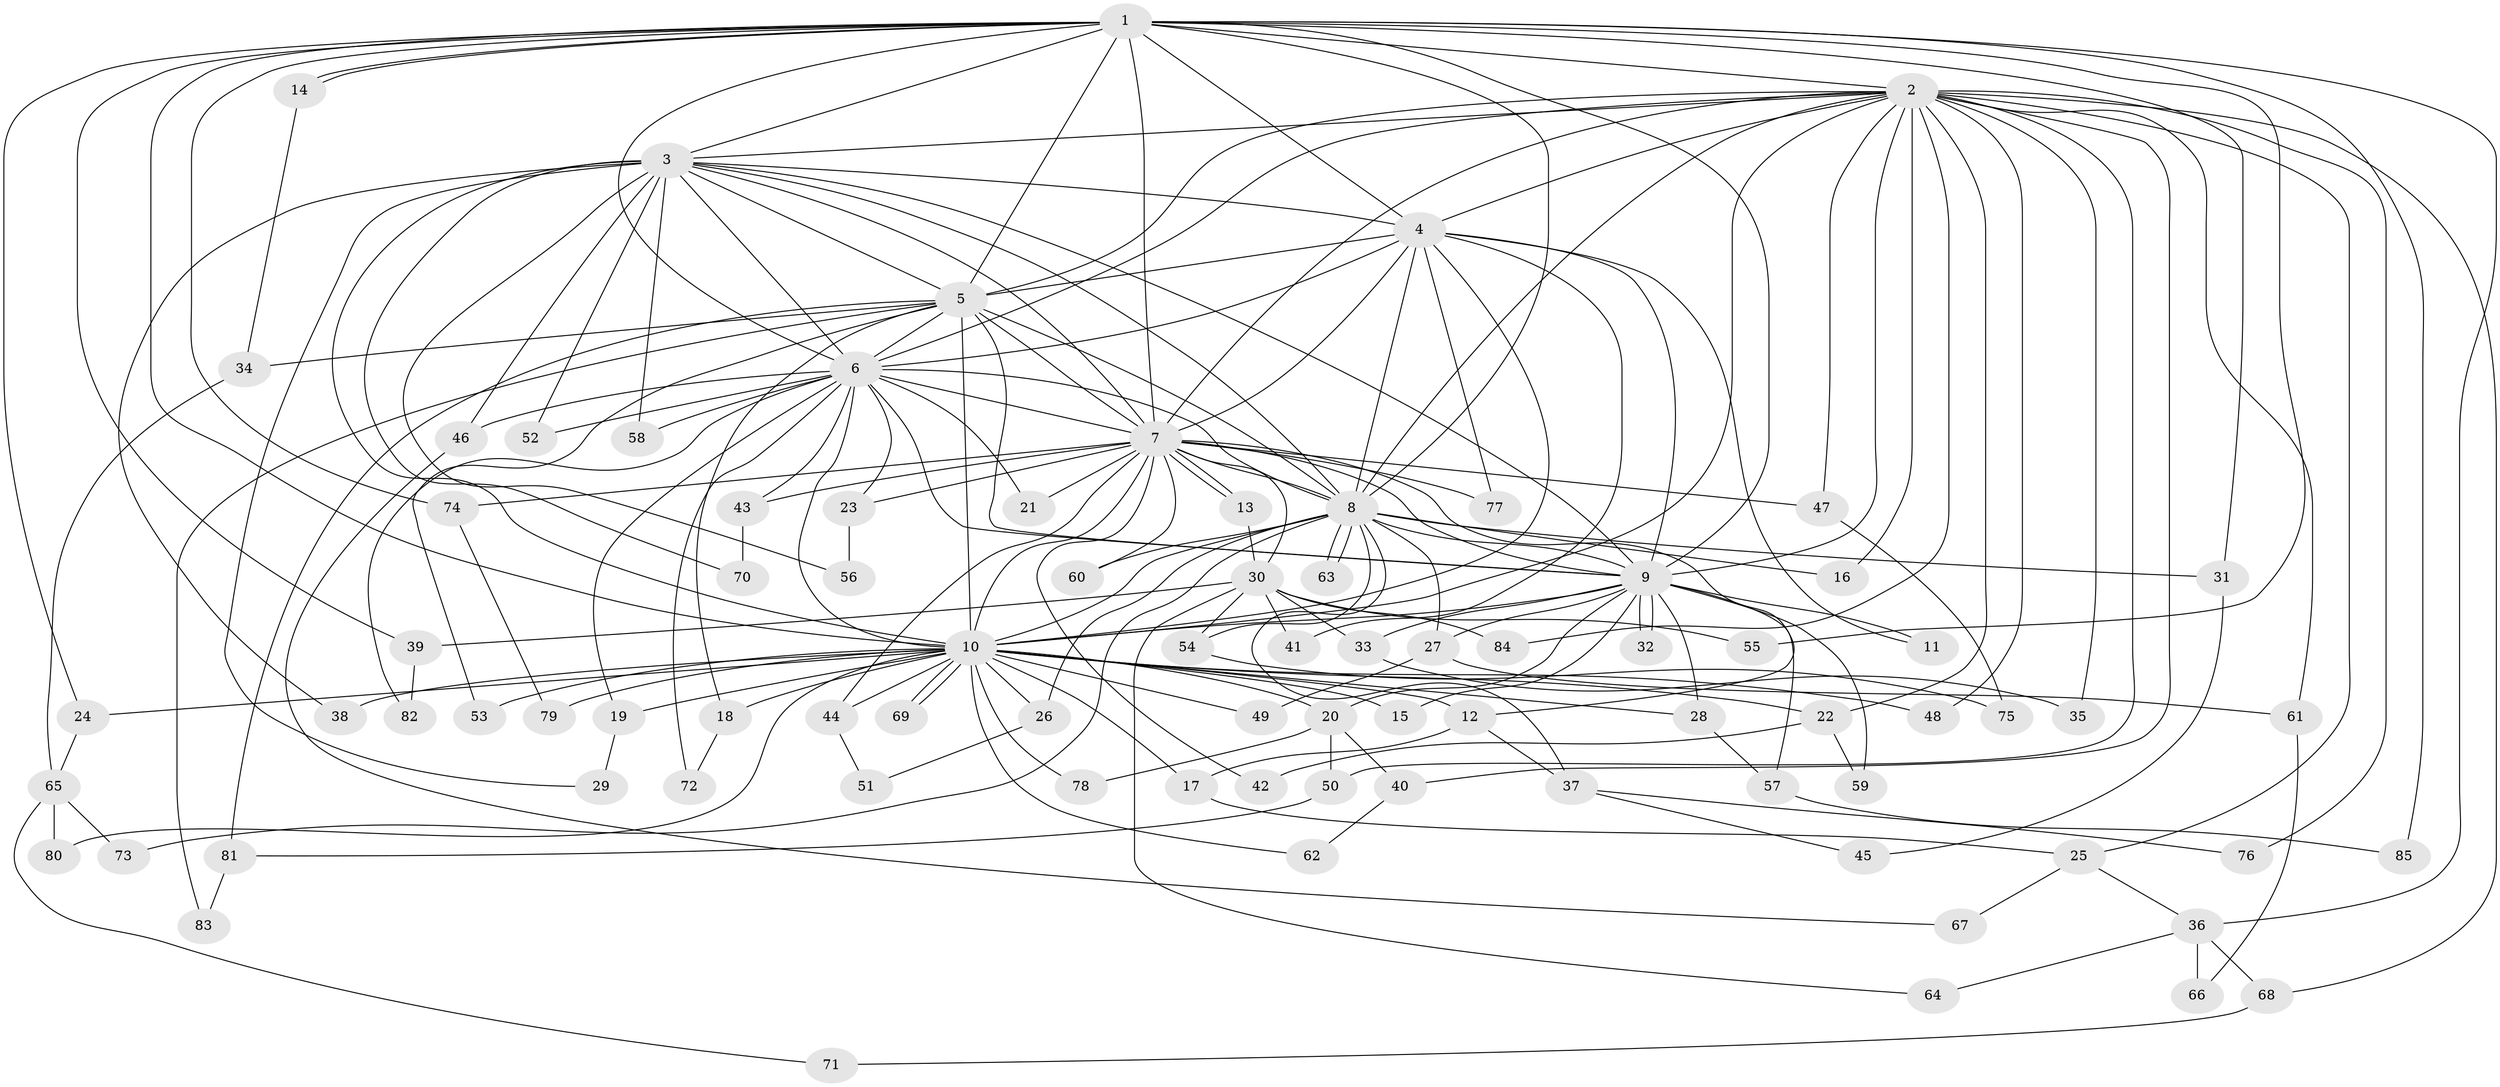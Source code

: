 // coarse degree distribution, {15: 0.023809523809523808, 17: 0.047619047619047616, 21: 0.023809523809523808, 16: 0.023809523809523808, 11: 0.023809523809523808, 14: 0.023809523809523808, 22: 0.023809523809523808, 9: 0.023809523809523808, 3: 0.23809523809523808, 2: 0.38095238095238093, 4: 0.09523809523809523, 5: 0.023809523809523808, 6: 0.023809523809523808, 1: 0.023809523809523808}
// Generated by graph-tools (version 1.1) at 2025/17/03/04/25 18:17:45]
// undirected, 85 vertices, 195 edges
graph export_dot {
graph [start="1"]
  node [color=gray90,style=filled];
  1;
  2;
  3;
  4;
  5;
  6;
  7;
  8;
  9;
  10;
  11;
  12;
  13;
  14;
  15;
  16;
  17;
  18;
  19;
  20;
  21;
  22;
  23;
  24;
  25;
  26;
  27;
  28;
  29;
  30;
  31;
  32;
  33;
  34;
  35;
  36;
  37;
  38;
  39;
  40;
  41;
  42;
  43;
  44;
  45;
  46;
  47;
  48;
  49;
  50;
  51;
  52;
  53;
  54;
  55;
  56;
  57;
  58;
  59;
  60;
  61;
  62;
  63;
  64;
  65;
  66;
  67;
  68;
  69;
  70;
  71;
  72;
  73;
  74;
  75;
  76;
  77;
  78;
  79;
  80;
  81;
  82;
  83;
  84;
  85;
  1 -- 2;
  1 -- 3;
  1 -- 4;
  1 -- 5;
  1 -- 6;
  1 -- 7;
  1 -- 8;
  1 -- 9;
  1 -- 10;
  1 -- 14;
  1 -- 14;
  1 -- 24;
  1 -- 31;
  1 -- 36;
  1 -- 39;
  1 -- 55;
  1 -- 74;
  1 -- 85;
  2 -- 3;
  2 -- 4;
  2 -- 5;
  2 -- 6;
  2 -- 7;
  2 -- 8;
  2 -- 9;
  2 -- 10;
  2 -- 16;
  2 -- 22;
  2 -- 25;
  2 -- 35;
  2 -- 40;
  2 -- 47;
  2 -- 48;
  2 -- 50;
  2 -- 61;
  2 -- 68;
  2 -- 76;
  2 -- 84;
  3 -- 4;
  3 -- 5;
  3 -- 6;
  3 -- 7;
  3 -- 8;
  3 -- 9;
  3 -- 10;
  3 -- 29;
  3 -- 38;
  3 -- 46;
  3 -- 52;
  3 -- 56;
  3 -- 58;
  3 -- 70;
  4 -- 5;
  4 -- 6;
  4 -- 7;
  4 -- 8;
  4 -- 9;
  4 -- 10;
  4 -- 11;
  4 -- 41;
  4 -- 77;
  5 -- 6;
  5 -- 7;
  5 -- 8;
  5 -- 9;
  5 -- 10;
  5 -- 18;
  5 -- 34;
  5 -- 53;
  5 -- 81;
  5 -- 83;
  6 -- 7;
  6 -- 8;
  6 -- 9;
  6 -- 10;
  6 -- 19;
  6 -- 21;
  6 -- 23;
  6 -- 43;
  6 -- 46;
  6 -- 52;
  6 -- 58;
  6 -- 72;
  6 -- 82;
  7 -- 8;
  7 -- 9;
  7 -- 10;
  7 -- 12;
  7 -- 13;
  7 -- 13;
  7 -- 21;
  7 -- 23;
  7 -- 30;
  7 -- 42;
  7 -- 43;
  7 -- 44;
  7 -- 47;
  7 -- 60;
  7 -- 74;
  7 -- 77;
  8 -- 9;
  8 -- 10;
  8 -- 16;
  8 -- 26;
  8 -- 27;
  8 -- 31;
  8 -- 37;
  8 -- 54;
  8 -- 60;
  8 -- 63;
  8 -- 63;
  8 -- 73;
  9 -- 10;
  9 -- 11;
  9 -- 15;
  9 -- 20;
  9 -- 27;
  9 -- 28;
  9 -- 32;
  9 -- 32;
  9 -- 33;
  9 -- 57;
  9 -- 59;
  10 -- 12;
  10 -- 15;
  10 -- 17;
  10 -- 18;
  10 -- 19;
  10 -- 20;
  10 -- 22;
  10 -- 24;
  10 -- 26;
  10 -- 28;
  10 -- 38;
  10 -- 44;
  10 -- 48;
  10 -- 49;
  10 -- 53;
  10 -- 62;
  10 -- 69;
  10 -- 69;
  10 -- 78;
  10 -- 79;
  10 -- 80;
  12 -- 17;
  12 -- 37;
  13 -- 30;
  14 -- 34;
  17 -- 25;
  18 -- 72;
  19 -- 29;
  20 -- 40;
  20 -- 50;
  20 -- 78;
  22 -- 42;
  22 -- 59;
  23 -- 56;
  24 -- 65;
  25 -- 36;
  25 -- 67;
  26 -- 51;
  27 -- 49;
  27 -- 61;
  28 -- 57;
  30 -- 33;
  30 -- 39;
  30 -- 41;
  30 -- 54;
  30 -- 55;
  30 -- 64;
  30 -- 84;
  31 -- 45;
  33 -- 35;
  34 -- 65;
  36 -- 64;
  36 -- 66;
  36 -- 68;
  37 -- 45;
  37 -- 76;
  39 -- 82;
  40 -- 62;
  43 -- 70;
  44 -- 51;
  46 -- 67;
  47 -- 75;
  50 -- 81;
  54 -- 75;
  57 -- 85;
  61 -- 66;
  65 -- 71;
  65 -- 73;
  65 -- 80;
  68 -- 71;
  74 -- 79;
  81 -- 83;
}

